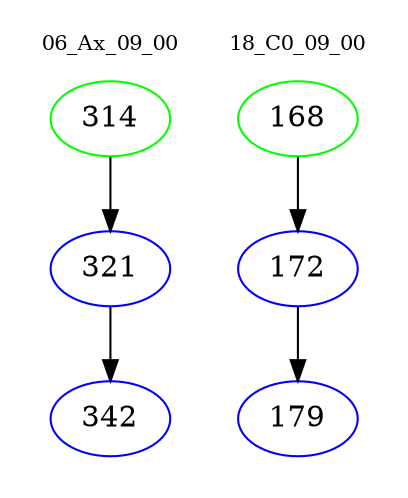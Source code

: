 digraph{
subgraph cluster_0 {
color = white
label = "06_Ax_09_00";
fontsize=10;
T0_314 [label="314", color="green"]
T0_314 -> T0_321 [color="black"]
T0_321 [label="321", color="blue"]
T0_321 -> T0_342 [color="black"]
T0_342 [label="342", color="blue"]
}
subgraph cluster_1 {
color = white
label = "18_C0_09_00";
fontsize=10;
T1_168 [label="168", color="green"]
T1_168 -> T1_172 [color="black"]
T1_172 [label="172", color="blue"]
T1_172 -> T1_179 [color="black"]
T1_179 [label="179", color="blue"]
}
}
